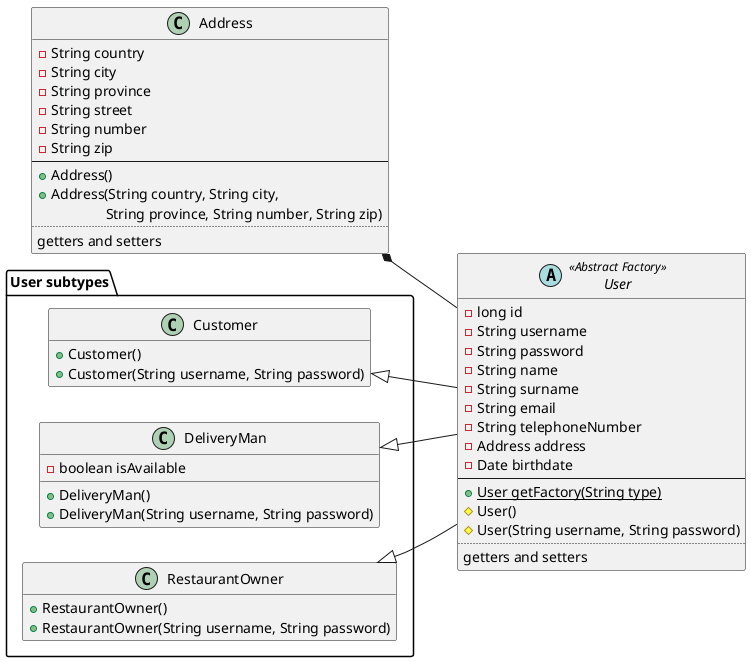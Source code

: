 @startuml user
left to right direction
abstract class User <<Abstract Factory>> {
  -long id
  -String username
  -String password
  -String name
  -String surname
  -String email
  -String telephoneNumber
  -Address address
  -Date birthdate
  --
  +User {static} getFactory(String type)
  #User()
  #User(String username, String password)
  ..
  getters and setters
}

class Address {
    -String country
    -String city
    -String province
    -String street
    -String number
    -String zip
    --
    +Address()
    +Address(String country, String city,
\t       String province, String number, String zip)
   ..
   getters and setters
}

package "User subtypes" {

class Customer {
    +Customer()
    +Customer(String username, String password)
}

class DeliveryMan {
    -boolean isAvailable
    +DeliveryMan()
    +DeliveryMan(String username, String password)
}

class RestaurantOwner {
    +RestaurantOwner()
    +RestaurantOwner(String username, String password)
}

}

hide Customer fields
hide RestaurantOwner fields

Address *-- User
Customer <|-- User
DeliveryMan <|-- User
RestaurantOwner <|-- User

@enduml